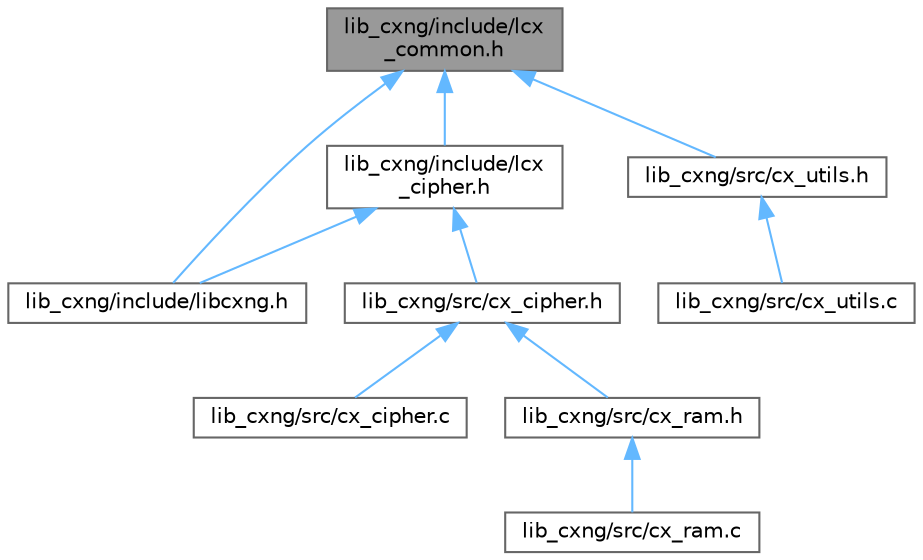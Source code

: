 digraph "lib_cxng/include/lcx_common.h"
{
 // LATEX_PDF_SIZE
  bgcolor="transparent";
  edge [fontname=Helvetica,fontsize=10,labelfontname=Helvetica,labelfontsize=10];
  node [fontname=Helvetica,fontsize=10,shape=box,height=0.2,width=0.4];
  Node1 [label="lib_cxng/include/lcx\l_common.h",height=0.2,width=0.4,color="gray40", fillcolor="grey60", style="filled", fontcolor="black",tooltip="Cryptography flags."];
  Node1 -> Node2 [dir="back",color="steelblue1",style="solid"];
  Node2 [label="lib_cxng/include/lcx\l_cipher.h",height=0.2,width=0.4,color="grey40", fillcolor="white", style="filled",URL="$lcx__cipher_8h.html",tooltip="API for block ciphers."];
  Node2 -> Node3 [dir="back",color="steelblue1",style="solid"];
  Node3 [label="lib_cxng/include/libcxng.h",height=0.2,width=0.4,color="grey40", fillcolor="white", style="filled",URL="$libcxng_8h.html",tooltip="Include cryptography files."];
  Node2 -> Node4 [dir="back",color="steelblue1",style="solid"];
  Node4 [label="lib_cxng/src/cx_cipher.h",height=0.2,width=0.4,color="grey40", fillcolor="white", style="filled",URL="$cx__cipher_8h.html",tooltip=" "];
  Node4 -> Node5 [dir="back",color="steelblue1",style="solid"];
  Node5 [label="lib_cxng/src/cx_cipher.c",height=0.2,width=0.4,color="grey40", fillcolor="white", style="filled",URL="$cx__cipher_8c.html",tooltip=" "];
  Node4 -> Node6 [dir="back",color="steelblue1",style="solid"];
  Node6 [label="lib_cxng/src/cx_ram.h",height=0.2,width=0.4,color="grey40", fillcolor="white", style="filled",URL="$cx__ram_8h.html",tooltip=" "];
  Node6 -> Node7 [dir="back",color="steelblue1",style="solid"];
  Node7 [label="lib_cxng/src/cx_ram.c",height=0.2,width=0.4,color="grey40", fillcolor="white", style="filled",URL="$cx__ram_8c.html",tooltip=" "];
  Node1 -> Node3 [dir="back",color="steelblue1",style="solid"];
  Node1 -> Node8 [dir="back",color="steelblue1",style="solid"];
  Node8 [label="lib_cxng/src/cx_utils.h",height=0.2,width=0.4,color="grey40", fillcolor="white", style="filled",URL="$cx__utils_8h.html",tooltip=" "];
  Node8 -> Node9 [dir="back",color="steelblue1",style="solid"];
  Node9 [label="lib_cxng/src/cx_utils.c",height=0.2,width=0.4,color="grey40", fillcolor="white", style="filled",URL="$cx__utils_8c.html",tooltip=" "];
}
